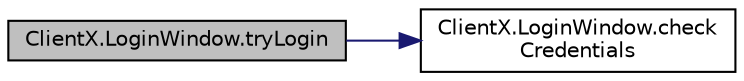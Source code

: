 digraph "ClientX.LoginWindow.tryLogin"
{
 // INTERACTIVE_SVG=YES
 // LATEX_PDF_SIZE
  edge [fontname="Helvetica",fontsize="10",labelfontname="Helvetica",labelfontsize="10"];
  node [fontname="Helvetica",fontsize="10",shape=record];
  rankdir="LR";
  Node1 [label="ClientX.LoginWindow.tryLogin",height=0.2,width=0.4,color="black", fillcolor="grey75", style="filled", fontcolor="black",tooltip="Funkcja sprawdza czy oba pola logowania są wypełnione i zwraca komunikat do użytkownika,..."];
  Node1 -> Node2 [color="midnightblue",fontsize="10",style="solid",fontname="Helvetica"];
  Node2 [label="ClientX.LoginWindow.check\lCredentials",height=0.2,width=0.4,color="black", fillcolor="white", style="filled",URL="$class_client_x_1_1_login_window.html#a9d3decb2ac436a2c4a92b022028116c9",tooltip="Walidacja poprawności danych logowania"];
}

